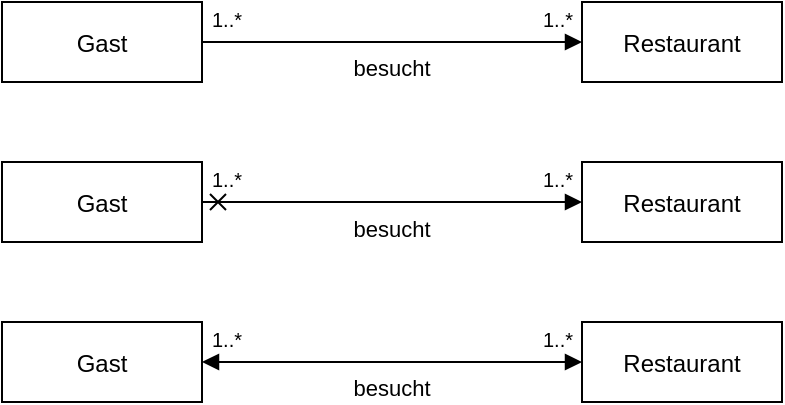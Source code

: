 <mxfile version="12.2.6" type="device" pages="1"><diagram id="e_9QmogMvBUvNSA6q1wf" name="Page-1"><mxGraphModel dx="1422" dy="921" grid="1" gridSize="10" guides="1" tooltips="1" connect="1" arrows="1" fold="1" page="1" pageScale="1" pageWidth="827" pageHeight="1169" background="none" math="0" shadow="0"><root><mxCell id="0"/><mxCell id="1" style="" parent="0"/><mxCell id="LCm7r8oTQ9QC41tMXIgr-1" value="Gast" style="" parent="1" vertex="1"><mxGeometry x="20" y="20" width="100" height="40" as="geometry"/></mxCell><mxCell id="LCm7r8oTQ9QC41tMXIgr-2" value="Restaurant" style="" parent="1" vertex="1"><mxGeometry x="310" y="20" width="100" height="40" as="geometry"/></mxCell><mxCell id="LCm7r8oTQ9QC41tMXIgr-47" value="Restaurant" style="shadow=0;" parent="1" vertex="1"><mxGeometry x="310" y="100" width="100" height="40" as="geometry"/></mxCell><mxCell id="LCm7r8oTQ9QC41tMXIgr-48" value="Gast" style="shadow=0;" parent="1" vertex="1"><mxGeometry x="20" y="100" width="100" height="40" as="geometry"/></mxCell><mxCell id="LCm7r8oTQ9QC41tMXIgr-56" value="Restaurant" style="shadow=0;" parent="1" vertex="1"><mxGeometry x="310" y="180" width="100" height="40" as="geometry"/></mxCell><mxCell id="LCm7r8oTQ9QC41tMXIgr-57" value="Gast" style="shadow=0;" parent="1" vertex="1"><mxGeometry x="20" y="180" width="100" height="40" as="geometry"/></mxCell><mxCell id="LCm7r8oTQ9QC41tMXIgr-83" value="besucht" style="endArrow=block;edgeStyle=orthogonalEdgeStyle;shadow=0;strokeColor=#000000;strokeWidth=1;align=center;startArrow=none;startFill=0;endFill=1;verticalAlign=top;exitX=1;exitY=0.5;exitDx=0;exitDy=0;entryX=0;entryY=0.5;entryDx=0;entryDy=0;" parent="1" source="LCm7r8oTQ9QC41tMXIgr-1" target="LCm7r8oTQ9QC41tMXIgr-2" edge="1"><mxGeometry relative="1" as="geometry"><mxPoint x="20" y="480" as="sourcePoint"/><mxPoint x="180" y="480" as="targetPoint"/></mxGeometry></mxCell><mxCell id="LCm7r8oTQ9QC41tMXIgr-84" value="1..*" style="resizable=0;align=left;verticalAlign=bottom;labelBackgroundColor=#ffffff;fontSize=10;spacing=5;" parent="LCm7r8oTQ9QC41tMXIgr-83" connectable="0" vertex="1"><mxGeometry x="-1" relative="1" as="geometry"/></mxCell><mxCell id="LCm7r8oTQ9QC41tMXIgr-85" value="1..*" style="resizable=0;align=right;verticalAlign=bottom;labelBackgroundColor=#ffffff;fontSize=10;spacing=5;" parent="LCm7r8oTQ9QC41tMXIgr-83" connectable="0" vertex="1"><mxGeometry x="1" relative="1" as="geometry"/></mxCell><mxCell id="LCm7r8oTQ9QC41tMXIgr-88" value="besucht" style="endArrow=block;edgeStyle=orthogonalEdgeStyle;shadow=0;strokeColor=#000000;strokeWidth=1;align=center;startArrow=cross;startFill=0;endFill=1;verticalAlign=top;exitX=1;exitY=0.5;exitDx=0;exitDy=0;" parent="1" source="LCm7r8oTQ9QC41tMXIgr-48" edge="1"><mxGeometry relative="1" as="geometry"><mxPoint x="130" y="50" as="sourcePoint"/><mxPoint x="310" y="120" as="targetPoint"/></mxGeometry></mxCell><mxCell id="LCm7r8oTQ9QC41tMXIgr-89" value="1..*" style="resizable=0;align=left;verticalAlign=bottom;labelBackgroundColor=#ffffff;fontSize=10;spacing=5;" parent="LCm7r8oTQ9QC41tMXIgr-88" connectable="0" vertex="1"><mxGeometry x="-1" relative="1" as="geometry"/></mxCell><mxCell id="LCm7r8oTQ9QC41tMXIgr-90" value="1..*" style="resizable=0;align=right;verticalAlign=bottom;labelBackgroundColor=#ffffff;fontSize=10;spacing=5;" parent="LCm7r8oTQ9QC41tMXIgr-88" connectable="0" vertex="1"><mxGeometry x="1" relative="1" as="geometry"/></mxCell><mxCell id="LCm7r8oTQ9QC41tMXIgr-91" value="besucht" style="endArrow=block;edgeStyle=orthogonalEdgeStyle;shadow=0;strokeColor=#000000;strokeWidth=1;align=center;startArrow=block;startFill=1;endFill=1;verticalAlign=top;exitX=1;exitY=0.5;exitDx=0;exitDy=0;entryX=0;entryY=0.5;entryDx=0;entryDy=0;" parent="1" source="LCm7r8oTQ9QC41tMXIgr-57" target="LCm7r8oTQ9QC41tMXIgr-56" edge="1"><mxGeometry relative="1" as="geometry"><mxPoint x="120" y="199" as="sourcePoint"/><mxPoint x="310" y="199" as="targetPoint"/></mxGeometry></mxCell><mxCell id="LCm7r8oTQ9QC41tMXIgr-92" value="1..*" style="resizable=0;align=left;verticalAlign=bottom;labelBackgroundColor=#ffffff;fontSize=10;spacing=5;" parent="LCm7r8oTQ9QC41tMXIgr-91" connectable="0" vertex="1"><mxGeometry x="-1" relative="1" as="geometry"/></mxCell><mxCell id="LCm7r8oTQ9QC41tMXIgr-93" value="1..*" style="resizable=0;align=right;verticalAlign=bottom;labelBackgroundColor=#ffffff;fontSize=10;spacing=5;" parent="LCm7r8oTQ9QC41tMXIgr-91" connectable="0" vertex="1"><mxGeometry x="1" relative="1" as="geometry"/></mxCell></root></mxGraphModel></diagram></mxfile>